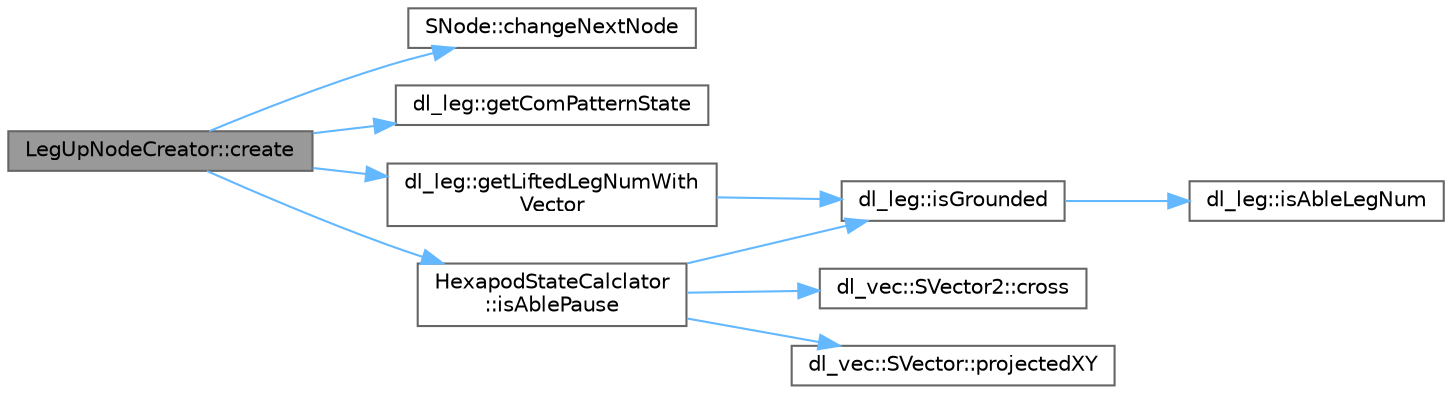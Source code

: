 digraph "LegUpNodeCreator::create"
{
 // LATEX_PDF_SIZE
  bgcolor="transparent";
  edge [fontname=Helvetica,fontsize=10,labelfontname=Helvetica,labelfontsize=10];
  node [fontname=Helvetica,fontsize=10,shape=box,height=0.2,width=0.4];
  rankdir="LR";
  Node1 [id="Node000001",label="LegUpNodeCreator::create",height=0.2,width=0.4,color="gray40", fillcolor="grey60", style="filled", fontcolor="black",tooltip="重心を平行移動したノードを生成する"];
  Node1 -> Node2 [id="edge1_Node000001_Node000002",color="steelblue1",style="solid",tooltip=" "];
  Node2 [id="Node000002",label="SNode::changeNextNode",height=0.2,width=0.4,color="grey40", fillcolor="white", style="filled",URL="$struct_s_node.html#a99876a79a2e973f64a25fb72210086b0",tooltip="次の動作を設定する関数．"];
  Node1 -> Node3 [id="edge2_Node000001_Node000003",color="steelblue1",style="solid",tooltip=" "];
  Node3 [id="Node000003",label="dl_leg::getComPatternState",height=0.2,width=0.4,color="grey40", fillcolor="white", style="filled",URL="$namespacedl__leg.html#abbc27c9c3c65dc84913fd7b87c7274c6",tooltip="重心パターンを取得する．0b0000 〜 0b1000 まで"];
  Node1 -> Node4 [id="edge3_Node000001_Node000004",color="steelblue1",style="solid",tooltip=" "];
  Node4 [id="Node000004",label="dl_leg::getLiftedLegNumWith\lVector",height=0.2,width=0.4,color="grey40", fillcolor="white", style="filled",URL="$namespacedl__leg.html#a7f0087bafff21a191f0f9db91b71e3a7",tooltip="遊脚している脚の脚番号0〜5を，引数_res_numberで参照渡しする関数"];
  Node4 -> Node5 [id="edge4_Node000004_Node000005",color="steelblue1",style="solid",tooltip=" "];
  Node5 [id="Node000005",label="dl_leg::isGrounded",height=0.2,width=0.4,color="grey40", fillcolor="white", style="filled",URL="$namespacedl__leg.html#ad9c7dd2eccb0f1660b81a56b17b889c3",tooltip="脚番号_leg_num 0 〜 5 に応じて，その脚が接地しているかを調べる． 脚は右前脚を0番として，時計回りに0,1,2,3,4,5となる．左前足が5番．"];
  Node5 -> Node6 [id="edge5_Node000005_Node000006",color="steelblue1",style="solid",tooltip=" "];
  Node6 [id="Node000006",label="dl_leg::isAbleLegNum",height=0.2,width=0.4,color="grey40", fillcolor="white", style="filled",URL="$namespacedl__leg.html#ab2ec160a0610763bdbc702363c0c6267",tooltip="脚を表す番号は，右前脚を 0 として， 0 〜 5 の範囲．その範囲外ならばfalseを返す．"];
  Node1 -> Node7 [id="edge6_Node000001_Node000007",color="steelblue1",style="solid",tooltip=" "];
  Node7 [id="Node000007",label="HexapodStateCalclator\l::isAblePause",height=0.2,width=0.4,color="grey40", fillcolor="white", style="filled",URL="$class_hexapod_state_calclator.html#a5e34910a6da418efdc1e1632672f15e7",tooltip="転ばない姿勢かどうか調べる．"];
  Node7 -> Node8 [id="edge7_Node000007_Node000008",color="steelblue1",style="solid",tooltip=" "];
  Node8 [id="Node000008",label="dl_vec::SVector2::cross",height=0.2,width=0.4,color="grey40", fillcolor="white", style="filled",URL="$structdl__vec_1_1_s_vector2.html#aecae7306706543c778a096d2e522b56c",tooltip="このベクトルとotherの外積を返す"];
  Node7 -> Node5 [id="edge8_Node000007_Node000005",color="steelblue1",style="solid",tooltip=" "];
  Node7 -> Node9 [id="edge9_Node000007_Node000009",color="steelblue1",style="solid",tooltip=" "];
  Node9 [id="Node000009",label="dl_vec::SVector::projectedXY",height=0.2,width=0.4,color="grey40", fillcolor="white", style="filled",URL="$structdl__vec_1_1_s_vector.html#ab51d1e8d247fffbd26c1127be0976e43",tooltip="XY平面に射影したベクトルを返す．"];
}
